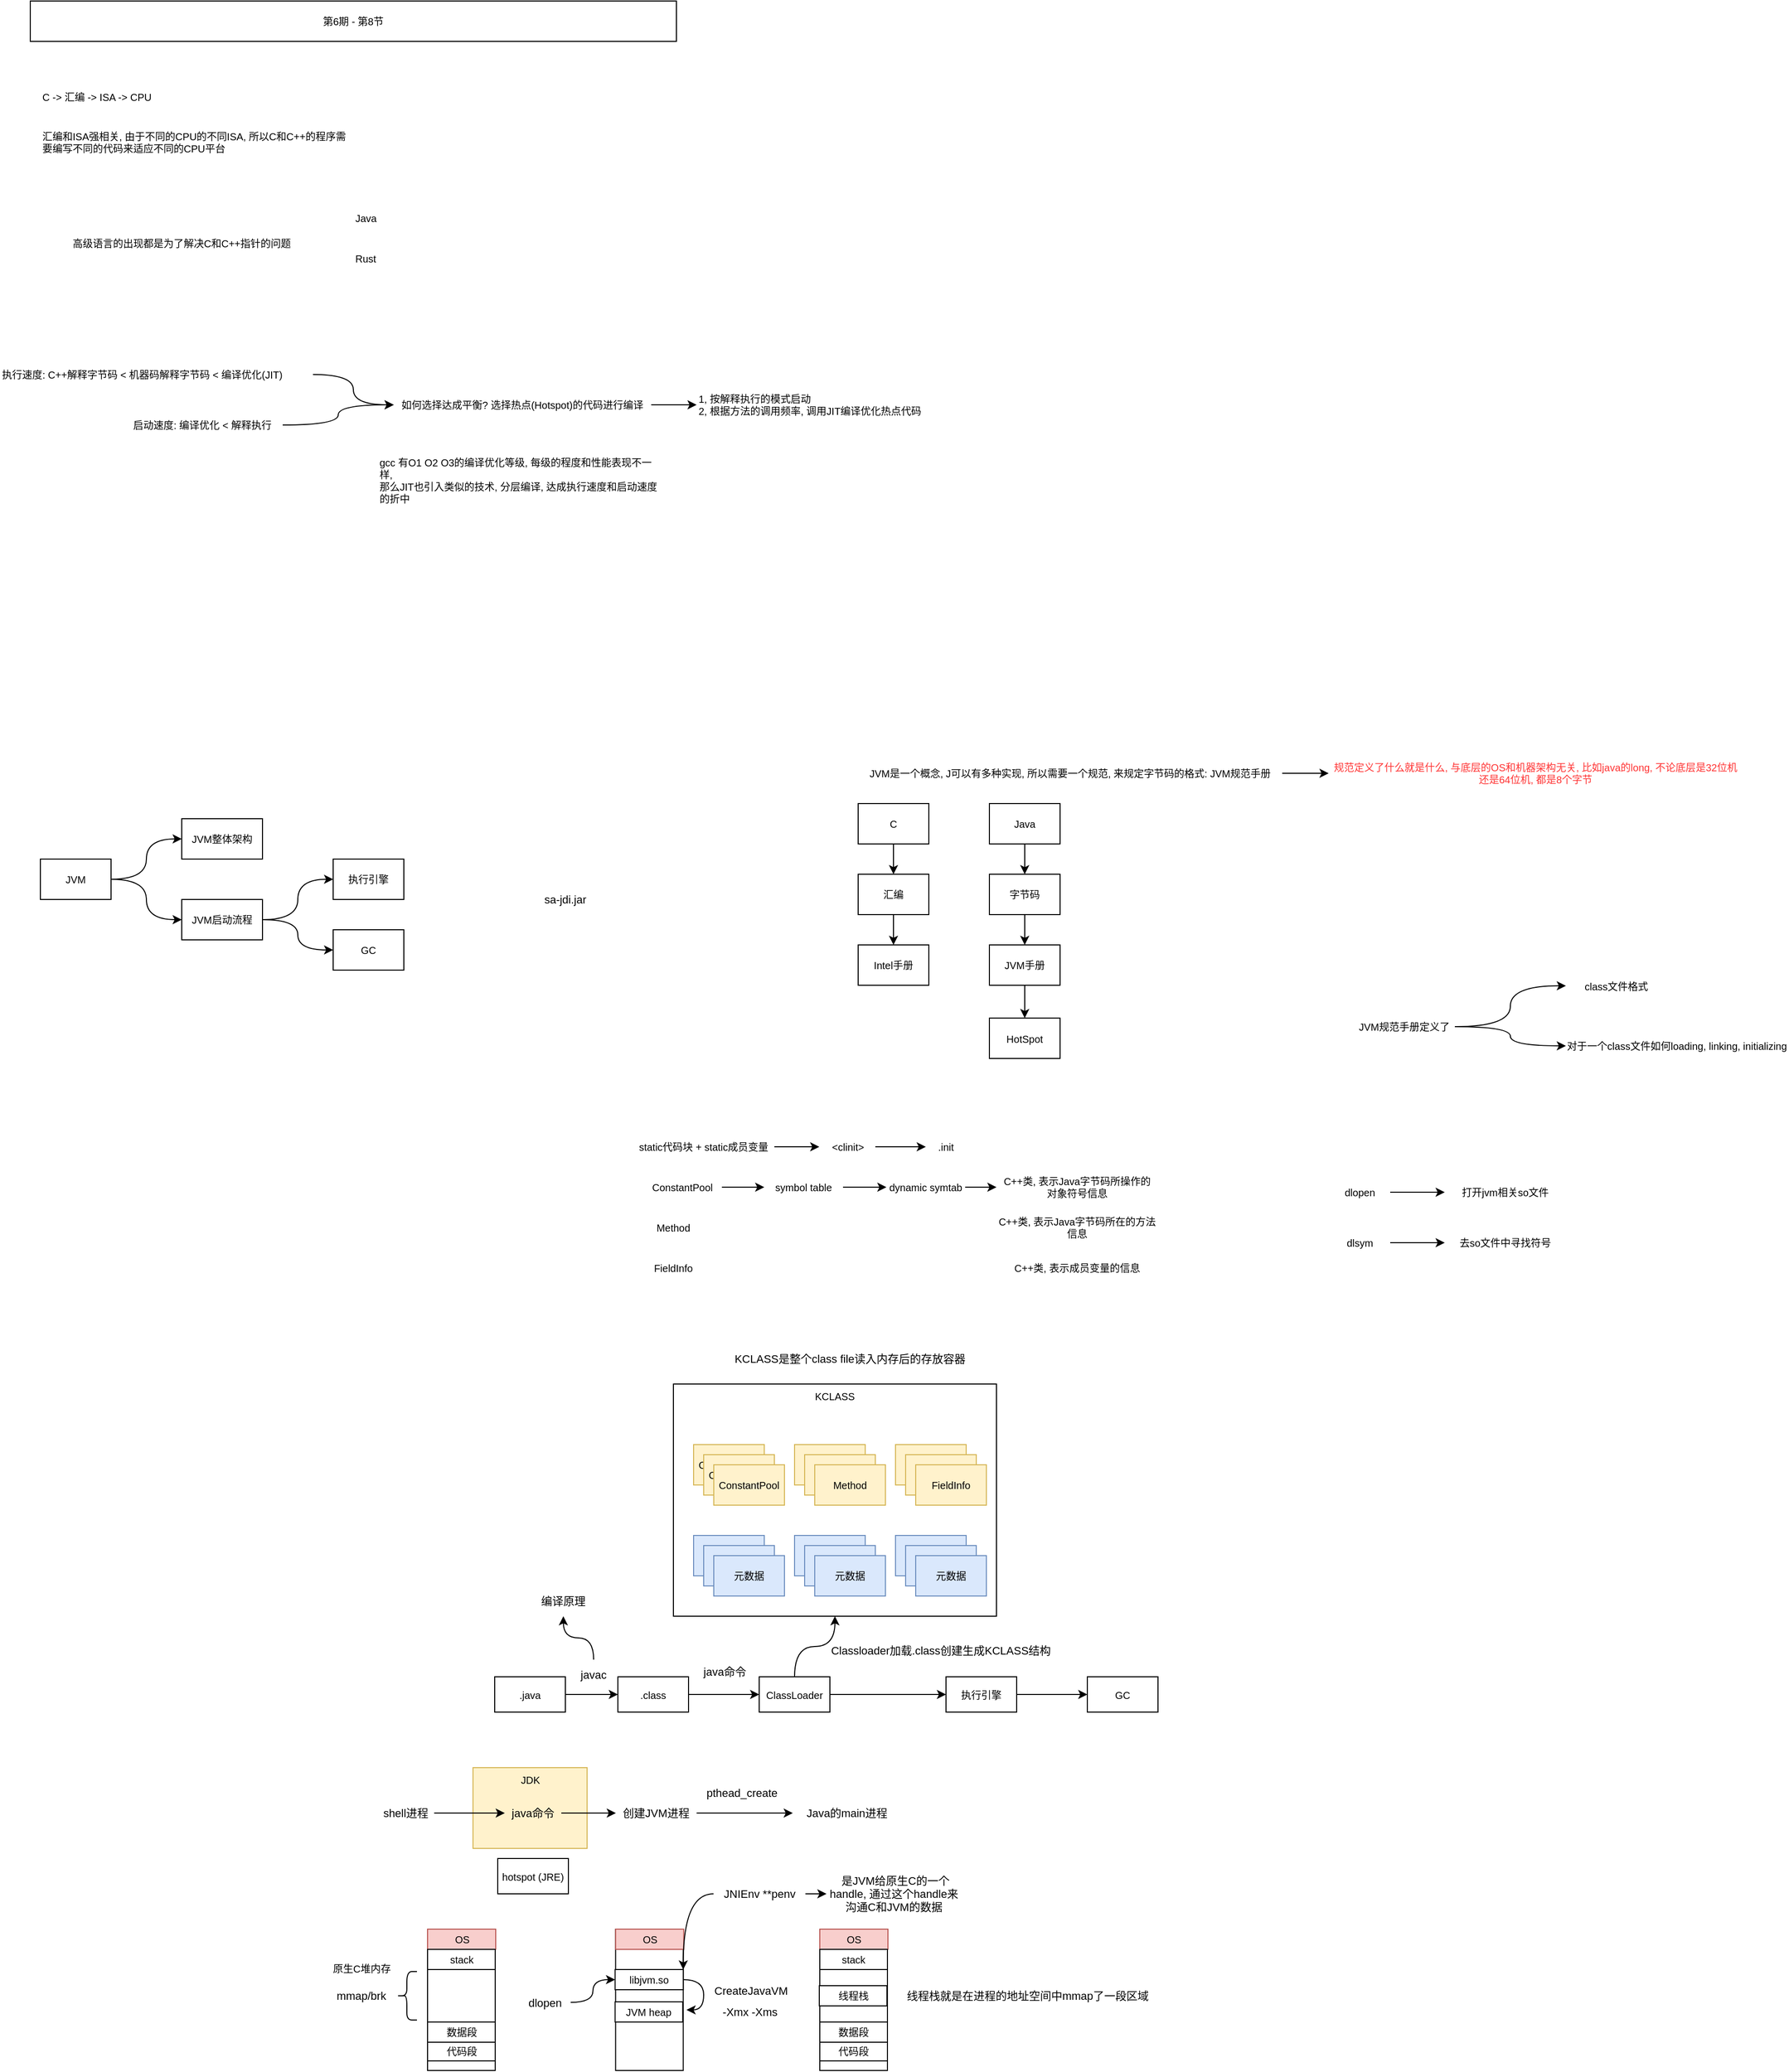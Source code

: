 <mxfile version="21.6.8" type="github">
  <diagram name="第 1 页" id="IPRoEMp-fuJRhj8DFN1m">
    <mxGraphModel dx="1024" dy="546" grid="1" gridSize="10" guides="1" tooltips="1" connect="1" arrows="1" fold="1" page="1" pageScale="1" pageWidth="827" pageHeight="1169" math="0" shadow="0">
      <root>
        <mxCell id="0" />
        <mxCell id="1" parent="0" />
        <mxCell id="ZQSZpk1MqrzrfTvxaXEu-75" value="JDK" style="rounded=0;whiteSpace=wrap;html=1;fontSize=10;verticalAlign=top;fillColor=#fff2cc;strokeColor=#d6b656;" vertex="1" parent="1">
          <mxGeometry x="508.5" y="1870" width="113" height="80" as="geometry" />
        </mxCell>
        <mxCell id="ld9Qwx5qpbUsMiMYAhv9-1" value="汇编和ISA强相关, 由于不同的CPU的不同ISA, 所以C和C++的程序需要编写不同的代码来适应不同的CPU平台" style="text;html=1;strokeColor=none;fillColor=none;align=left;verticalAlign=middle;whiteSpace=wrap;rounded=0;fontSize=10;" parent="1" vertex="1">
          <mxGeometry x="80" y="240" width="310" height="40" as="geometry" />
        </mxCell>
        <mxCell id="ld9Qwx5qpbUsMiMYAhv9-2" value="高级语言的出现都是为了解决C和C++指针的问题" style="text;html=1;strokeColor=none;fillColor=none;align=left;verticalAlign=middle;whiteSpace=wrap;rounded=0;fontSize=10;" parent="1" vertex="1">
          <mxGeometry x="110" y="340" width="230" height="40" as="geometry" />
        </mxCell>
        <mxCell id="ld9Qwx5qpbUsMiMYAhv9-3" value="Java" style="text;html=1;strokeColor=none;fillColor=none;align=left;verticalAlign=middle;whiteSpace=wrap;rounded=0;fontSize=10;" parent="1" vertex="1">
          <mxGeometry x="390" y="320" width="70" height="30" as="geometry" />
        </mxCell>
        <mxCell id="ld9Qwx5qpbUsMiMYAhv9-4" value="Rust" style="text;html=1;strokeColor=none;fillColor=none;align=left;verticalAlign=middle;whiteSpace=wrap;rounded=0;fontSize=10;" parent="1" vertex="1">
          <mxGeometry x="390" y="360" width="70" height="30" as="geometry" />
        </mxCell>
        <mxCell id="ld9Qwx5qpbUsMiMYAhv9-5" value="第6期 - 第8节" style="rounded=0;whiteSpace=wrap;html=1;fontSize=10;" parent="1" vertex="1">
          <mxGeometry x="70" y="120" width="640" height="40" as="geometry" />
        </mxCell>
        <mxCell id="gsRuYBzsou2JwsS9meuW-6" style="edgeStyle=orthogonalEdgeStyle;rounded=0;orthogonalLoop=1;jettySize=auto;html=1;curved=1;" parent="1" source="ld9Qwx5qpbUsMiMYAhv9-6" target="ld9Qwx5qpbUsMiMYAhv9-19" edge="1">
          <mxGeometry relative="1" as="geometry" />
        </mxCell>
        <mxCell id="ld9Qwx5qpbUsMiMYAhv9-6" value="执行速度: C++解释字节码 &amp;lt; 机器码解释字节码 &amp;lt; 编译优化(JIT)" style="text;html=1;strokeColor=none;fillColor=none;align=left;verticalAlign=middle;whiteSpace=wrap;rounded=0;fontSize=10;" parent="1" vertex="1">
          <mxGeometry x="40" y="470" width="310" height="40" as="geometry" />
        </mxCell>
        <mxCell id="gsRuYBzsou2JwsS9meuW-7" style="edgeStyle=orthogonalEdgeStyle;rounded=0;orthogonalLoop=1;jettySize=auto;html=1;curved=1;" parent="1" source="ld9Qwx5qpbUsMiMYAhv9-16" target="ld9Qwx5qpbUsMiMYAhv9-19" edge="1">
          <mxGeometry relative="1" as="geometry" />
        </mxCell>
        <mxCell id="ld9Qwx5qpbUsMiMYAhv9-16" value="启动速度: 编译优化 &amp;lt; 解释执行" style="text;html=1;strokeColor=none;fillColor=none;align=left;verticalAlign=middle;whiteSpace=wrap;rounded=0;fontSize=10;" parent="1" vertex="1">
          <mxGeometry x="170" y="520" width="150" height="40" as="geometry" />
        </mxCell>
        <mxCell id="gsRuYBzsou2JwsS9meuW-8" style="edgeStyle=orthogonalEdgeStyle;shape=connector;curved=1;rounded=0;orthogonalLoop=1;jettySize=auto;html=1;labelBackgroundColor=default;strokeColor=default;fontFamily=Helvetica;fontSize=11;fontColor=default;endArrow=classic;" parent="1" source="ld9Qwx5qpbUsMiMYAhv9-19" target="ld9Qwx5qpbUsMiMYAhv9-20" edge="1">
          <mxGeometry relative="1" as="geometry" />
        </mxCell>
        <mxCell id="ld9Qwx5qpbUsMiMYAhv9-19" value="如何选择达成平衡? 选择热点(Hotspot)的代码进行编译" style="text;html=1;strokeColor=none;fillColor=none;align=center;verticalAlign=middle;whiteSpace=wrap;rounded=0;fontSize=10;" parent="1" vertex="1">
          <mxGeometry x="430" y="500" width="255" height="40" as="geometry" />
        </mxCell>
        <mxCell id="ld9Qwx5qpbUsMiMYAhv9-20" value="1, 按解释执行的模式启动&lt;br style=&quot;font-size: 10px;&quot;&gt;2, 根据方法的调用频率, 调用JIT编译优化热点代码" style="text;html=1;strokeColor=none;fillColor=none;align=left;verticalAlign=middle;whiteSpace=wrap;rounded=0;fontSize=10;" parent="1" vertex="1">
          <mxGeometry x="730" y="500" width="244.5" height="40" as="geometry" />
        </mxCell>
        <mxCell id="ld9Qwx5qpbUsMiMYAhv9-21" value="gcc 有O1 O2 O3的编译优化等级, 每级的程度和性能表现不一样,&lt;br style=&quot;font-size: 10px;&quot;&gt;那么JIT也引入类似的技术, 分层编译, 达成执行速度和启动速度的折中" style="text;html=1;strokeColor=none;fillColor=none;align=left;verticalAlign=middle;whiteSpace=wrap;rounded=0;fontSize=10;" parent="1" vertex="1">
          <mxGeometry x="414" y="560" width="280" height="70" as="geometry" />
        </mxCell>
        <mxCell id="ld9Qwx5qpbUsMiMYAhv9-45" style="edgeStyle=orthogonalEdgeStyle;rounded=0;orthogonalLoop=1;jettySize=auto;html=1;fontSize=10;" parent="1" source="ld9Qwx5qpbUsMiMYAhv9-22" target="ld9Qwx5qpbUsMiMYAhv9-44" edge="1">
          <mxGeometry relative="1" as="geometry" />
        </mxCell>
        <mxCell id="ld9Qwx5qpbUsMiMYAhv9-22" value="JVM是一个概念, J可以有多种实现, 所以需要一个规范, 来规定字节码的格式: JVM规范手册" style="text;html=1;strokeColor=none;fillColor=none;align=center;verticalAlign=middle;whiteSpace=wrap;rounded=0;fontSize=10;" parent="1" vertex="1">
          <mxGeometry x="890" y="860" width="420" height="50" as="geometry" />
        </mxCell>
        <mxCell id="ld9Qwx5qpbUsMiMYAhv9-28" style="edgeStyle=orthogonalEdgeStyle;rounded=0;orthogonalLoop=1;jettySize=auto;html=1;fontSize=10;" parent="1" source="ld9Qwx5qpbUsMiMYAhv9-24" target="ld9Qwx5qpbUsMiMYAhv9-25" edge="1">
          <mxGeometry relative="1" as="geometry" />
        </mxCell>
        <mxCell id="ld9Qwx5qpbUsMiMYAhv9-24" value="C" style="rounded=0;whiteSpace=wrap;html=1;fontSize=10;" parent="1" vertex="1">
          <mxGeometry x="890" y="915" width="70" height="40" as="geometry" />
        </mxCell>
        <mxCell id="ld9Qwx5qpbUsMiMYAhv9-29" style="edgeStyle=orthogonalEdgeStyle;rounded=0;orthogonalLoop=1;jettySize=auto;html=1;fontSize=10;" parent="1" source="ld9Qwx5qpbUsMiMYAhv9-25" target="ld9Qwx5qpbUsMiMYAhv9-26" edge="1">
          <mxGeometry relative="1" as="geometry" />
        </mxCell>
        <mxCell id="ld9Qwx5qpbUsMiMYAhv9-25" value="汇编" style="rounded=0;whiteSpace=wrap;html=1;fontSize=10;" parent="1" vertex="1">
          <mxGeometry x="890" y="985" width="70" height="40" as="geometry" />
        </mxCell>
        <mxCell id="ld9Qwx5qpbUsMiMYAhv9-26" value="Intel手册" style="rounded=0;whiteSpace=wrap;html=1;fontSize=10;" parent="1" vertex="1">
          <mxGeometry x="890" y="1055" width="70" height="40" as="geometry" />
        </mxCell>
        <mxCell id="ld9Qwx5qpbUsMiMYAhv9-30" style="edgeStyle=orthogonalEdgeStyle;rounded=0;orthogonalLoop=1;jettySize=auto;html=1;fontSize=10;" parent="1" source="ld9Qwx5qpbUsMiMYAhv9-31" target="ld9Qwx5qpbUsMiMYAhv9-33" edge="1">
          <mxGeometry relative="1" as="geometry" />
        </mxCell>
        <mxCell id="ld9Qwx5qpbUsMiMYAhv9-31" value="Java" style="rounded=0;whiteSpace=wrap;html=1;fontSize=10;" parent="1" vertex="1">
          <mxGeometry x="1020" y="915" width="70" height="40" as="geometry" />
        </mxCell>
        <mxCell id="ld9Qwx5qpbUsMiMYAhv9-32" style="edgeStyle=orthogonalEdgeStyle;rounded=0;orthogonalLoop=1;jettySize=auto;html=1;fontSize=10;" parent="1" source="ld9Qwx5qpbUsMiMYAhv9-33" target="ld9Qwx5qpbUsMiMYAhv9-34" edge="1">
          <mxGeometry relative="1" as="geometry" />
        </mxCell>
        <mxCell id="ld9Qwx5qpbUsMiMYAhv9-33" value="字节码" style="rounded=0;whiteSpace=wrap;html=1;fontSize=10;" parent="1" vertex="1">
          <mxGeometry x="1020" y="985" width="70" height="40" as="geometry" />
        </mxCell>
        <mxCell id="gsRuYBzsou2JwsS9meuW-10" value="" style="edgeStyle=orthogonalEdgeStyle;shape=connector;curved=1;rounded=0;orthogonalLoop=1;jettySize=auto;html=1;labelBackgroundColor=default;strokeColor=default;fontFamily=Helvetica;fontSize=11;fontColor=default;endArrow=classic;" parent="1" source="ld9Qwx5qpbUsMiMYAhv9-34" target="gsRuYBzsou2JwsS9meuW-9" edge="1">
          <mxGeometry relative="1" as="geometry" />
        </mxCell>
        <mxCell id="ld9Qwx5qpbUsMiMYAhv9-34" value="JVM手册" style="rounded=0;whiteSpace=wrap;html=1;fontSize=10;" parent="1" vertex="1">
          <mxGeometry x="1020" y="1055" width="70" height="40" as="geometry" />
        </mxCell>
        <mxCell id="ld9Qwx5qpbUsMiMYAhv9-38" style="edgeStyle=orthogonalEdgeStyle;rounded=0;orthogonalLoop=1;jettySize=auto;html=1;entryX=0;entryY=0.5;entryDx=0;entryDy=0;curved=1;fontSize=10;" parent="1" source="ld9Qwx5qpbUsMiMYAhv9-35" target="ld9Qwx5qpbUsMiMYAhv9-36" edge="1">
          <mxGeometry relative="1" as="geometry" />
        </mxCell>
        <mxCell id="ld9Qwx5qpbUsMiMYAhv9-39" style="edgeStyle=orthogonalEdgeStyle;rounded=0;orthogonalLoop=1;jettySize=auto;html=1;entryX=0;entryY=0.5;entryDx=0;entryDy=0;curved=1;fontSize=10;" parent="1" source="ld9Qwx5qpbUsMiMYAhv9-35" target="ld9Qwx5qpbUsMiMYAhv9-37" edge="1">
          <mxGeometry relative="1" as="geometry" />
        </mxCell>
        <mxCell id="ld9Qwx5qpbUsMiMYAhv9-35" value="JVM启动流程" style="rounded=0;whiteSpace=wrap;html=1;fontSize=10;" parent="1" vertex="1">
          <mxGeometry x="220" y="1010" width="80" height="40" as="geometry" />
        </mxCell>
        <mxCell id="ld9Qwx5qpbUsMiMYAhv9-36" value="执行引擎" style="rounded=0;whiteSpace=wrap;html=1;fontSize=10;" parent="1" vertex="1">
          <mxGeometry x="370" y="970" width="70" height="40" as="geometry" />
        </mxCell>
        <mxCell id="ld9Qwx5qpbUsMiMYAhv9-37" value="GC" style="rounded=0;whiteSpace=wrap;html=1;fontSize=10;" parent="1" vertex="1">
          <mxGeometry x="370" y="1040" width="70" height="40" as="geometry" />
        </mxCell>
        <mxCell id="ld9Qwx5qpbUsMiMYAhv9-42" value="" style="edgeStyle=orthogonalEdgeStyle;rounded=0;orthogonalLoop=1;jettySize=auto;html=1;curved=1;fontSize=10;" parent="1" source="ld9Qwx5qpbUsMiMYAhv9-40" target="ld9Qwx5qpbUsMiMYAhv9-41" edge="1">
          <mxGeometry relative="1" as="geometry" />
        </mxCell>
        <mxCell id="ld9Qwx5qpbUsMiMYAhv9-43" style="edgeStyle=orthogonalEdgeStyle;rounded=0;orthogonalLoop=1;jettySize=auto;html=1;entryX=0;entryY=0.5;entryDx=0;entryDy=0;curved=1;fontSize=10;" parent="1" source="ld9Qwx5qpbUsMiMYAhv9-40" target="ld9Qwx5qpbUsMiMYAhv9-35" edge="1">
          <mxGeometry relative="1" as="geometry" />
        </mxCell>
        <mxCell id="ld9Qwx5qpbUsMiMYAhv9-40" value="JVM" style="rounded=0;whiteSpace=wrap;html=1;fontSize=10;" parent="1" vertex="1">
          <mxGeometry x="80" y="970" width="70" height="40" as="geometry" />
        </mxCell>
        <mxCell id="ld9Qwx5qpbUsMiMYAhv9-41" value="JVM整体架构" style="rounded=0;whiteSpace=wrap;html=1;fontSize=10;" parent="1" vertex="1">
          <mxGeometry x="220" y="930" width="80" height="40" as="geometry" />
        </mxCell>
        <mxCell id="ld9Qwx5qpbUsMiMYAhv9-44" value="规范定义了什么就是什么, 与底层的OS和机器架构无关, 比如java的long, 不论底层是32位机还是64位机, 都是8个字节" style="text;html=1;strokeColor=none;fillColor=none;align=center;verticalAlign=middle;whiteSpace=wrap;rounded=0;fontSize=10;fontColor=#FF3333;" parent="1" vertex="1">
          <mxGeometry x="1356" y="860" width="410" height="50" as="geometry" />
        </mxCell>
        <mxCell id="gsRuYBzsou2JwsS9meuW-1" value="C -&amp;gt; 汇编 -&amp;gt; ISA -&amp;gt; CPU" style="text;html=1;strokeColor=none;fillColor=none;align=left;verticalAlign=middle;whiteSpace=wrap;rounded=0;fontSize=10;" parent="1" vertex="1">
          <mxGeometry x="80" y="200" width="120" height="30" as="geometry" />
        </mxCell>
        <mxCell id="gsRuYBzsou2JwsS9meuW-9" value="HotSpot" style="rounded=0;whiteSpace=wrap;html=1;fontSize=10;" parent="1" vertex="1">
          <mxGeometry x="1020" y="1127.5" width="70" height="40" as="geometry" />
        </mxCell>
        <mxCell id="gsRuYBzsou2JwsS9meuW-11" value="KCLASS" style="rounded=0;whiteSpace=wrap;html=1;fontSize=10;verticalAlign=top;" parent="1" vertex="1">
          <mxGeometry x="707" y="1490" width="320" height="230" as="geometry" />
        </mxCell>
        <mxCell id="gsRuYBzsou2JwsS9meuW-13" value="ConstantPool" style="rounded=0;whiteSpace=wrap;html=1;fontSize=10;fillColor=#fff2cc;strokeColor=#d6b656;" parent="1" vertex="1">
          <mxGeometry x="727" y="1550" width="70" height="40" as="geometry" />
        </mxCell>
        <mxCell id="gsRuYBzsou2JwsS9meuW-14" value="Method" style="rounded=0;whiteSpace=wrap;html=1;fontSize=10;fillColor=#fff2cc;strokeColor=#d6b656;" parent="1" vertex="1">
          <mxGeometry x="827" y="1550" width="70" height="40" as="geometry" />
        </mxCell>
        <mxCell id="gsRuYBzsou2JwsS9meuW-15" value="FieldInfo" style="rounded=0;whiteSpace=wrap;html=1;fontSize=10;fillColor=#fff2cc;strokeColor=#d6b656;" parent="1" vertex="1">
          <mxGeometry x="927" y="1550" width="70" height="40" as="geometry" />
        </mxCell>
        <mxCell id="gsRuYBzsou2JwsS9meuW-17" value="sa-jdi.jar" style="text;html=1;strokeColor=none;fillColor=none;align=center;verticalAlign=middle;whiteSpace=wrap;rounded=0;fontSize=11;fontFamily=Helvetica;fontColor=default;" parent="1" vertex="1">
          <mxGeometry x="570" y="995" width="60" height="30" as="geometry" />
        </mxCell>
        <mxCell id="ZQSZpk1MqrzrfTvxaXEu-4" style="edgeStyle=orthogonalEdgeStyle;rounded=0;orthogonalLoop=1;jettySize=auto;html=1;entryX=0;entryY=0.5;entryDx=0;entryDy=0;curved=1;" edge="1" parent="1" source="ZQSZpk1MqrzrfTvxaXEu-1" target="ZQSZpk1MqrzrfTvxaXEu-2">
          <mxGeometry relative="1" as="geometry" />
        </mxCell>
        <mxCell id="ZQSZpk1MqrzrfTvxaXEu-5" style="edgeStyle=orthogonalEdgeStyle;shape=connector;curved=1;rounded=0;orthogonalLoop=1;jettySize=auto;html=1;labelBackgroundColor=default;strokeColor=default;fontFamily=Helvetica;fontSize=11;fontColor=default;endArrow=classic;" edge="1" parent="1" source="ZQSZpk1MqrzrfTvxaXEu-1" target="ZQSZpk1MqrzrfTvxaXEu-3">
          <mxGeometry relative="1" as="geometry" />
        </mxCell>
        <mxCell id="ZQSZpk1MqrzrfTvxaXEu-1" value="JVM规范手册定义了" style="text;html=1;strokeColor=none;fillColor=none;align=center;verticalAlign=middle;whiteSpace=wrap;rounded=0;fontSize=10;" vertex="1" parent="1">
          <mxGeometry x="1381" y="1121" width="100" height="30" as="geometry" />
        </mxCell>
        <mxCell id="ZQSZpk1MqrzrfTvxaXEu-2" value="class文件格式" style="text;html=1;strokeColor=none;fillColor=none;align=center;verticalAlign=middle;whiteSpace=wrap;rounded=0;fontSize=10;" vertex="1" parent="1">
          <mxGeometry x="1591" y="1080" width="100" height="31" as="geometry" />
        </mxCell>
        <mxCell id="ZQSZpk1MqrzrfTvxaXEu-3" value="对于一个class文件如何loading, linking, initializing" style="text;html=1;strokeColor=none;fillColor=none;align=center;verticalAlign=middle;whiteSpace=wrap;rounded=0;fontSize=10;" vertex="1" parent="1">
          <mxGeometry x="1591" y="1140" width="220" height="30" as="geometry" />
        </mxCell>
        <mxCell id="ZQSZpk1MqrzrfTvxaXEu-14" style="edgeStyle=orthogonalEdgeStyle;shape=connector;curved=1;rounded=0;orthogonalLoop=1;jettySize=auto;html=1;labelBackgroundColor=default;strokeColor=default;fontFamily=Helvetica;fontSize=11;fontColor=default;endArrow=classic;" edge="1" parent="1" source="ZQSZpk1MqrzrfTvxaXEu-7" target="ZQSZpk1MqrzrfTvxaXEu-8">
          <mxGeometry relative="1" as="geometry" />
        </mxCell>
        <mxCell id="ZQSZpk1MqrzrfTvxaXEu-7" value="&amp;lt;clinit&amp;gt;" style="text;html=1;strokeColor=none;fillColor=none;align=center;verticalAlign=middle;whiteSpace=wrap;rounded=0;fontSize=10;" vertex="1" parent="1">
          <mxGeometry x="851.5" y="1240" width="55.5" height="30" as="geometry" />
        </mxCell>
        <mxCell id="ZQSZpk1MqrzrfTvxaXEu-8" value=".init" style="text;html=1;strokeColor=none;fillColor=none;align=center;verticalAlign=middle;whiteSpace=wrap;rounded=0;fontSize=10;" vertex="1" parent="1">
          <mxGeometry x="957" y="1240" width="40" height="30" as="geometry" />
        </mxCell>
        <mxCell id="ZQSZpk1MqrzrfTvxaXEu-13" value="" style="edgeStyle=orthogonalEdgeStyle;shape=connector;curved=1;rounded=0;orthogonalLoop=1;jettySize=auto;html=1;labelBackgroundColor=default;strokeColor=default;fontFamily=Helvetica;fontSize=11;fontColor=default;endArrow=classic;" edge="1" parent="1" source="ZQSZpk1MqrzrfTvxaXEu-9" target="ZQSZpk1MqrzrfTvxaXEu-7">
          <mxGeometry relative="1" as="geometry" />
        </mxCell>
        <mxCell id="ZQSZpk1MqrzrfTvxaXEu-9" value="static代码块 + static成员变量" style="text;html=1;strokeColor=none;fillColor=none;align=center;verticalAlign=middle;whiteSpace=wrap;rounded=0;fontSize=10;" vertex="1" parent="1">
          <mxGeometry x="667" y="1240" width="140" height="30" as="geometry" />
        </mxCell>
        <mxCell id="ZQSZpk1MqrzrfTvxaXEu-17" value="" style="edgeStyle=orthogonalEdgeStyle;shape=connector;curved=1;rounded=0;orthogonalLoop=1;jettySize=auto;html=1;labelBackgroundColor=default;strokeColor=default;fontFamily=Helvetica;fontSize=11;fontColor=default;endArrow=classic;" edge="1" parent="1" source="ZQSZpk1MqrzrfTvxaXEu-12" target="ZQSZpk1MqrzrfTvxaXEu-15">
          <mxGeometry relative="1" as="geometry" />
        </mxCell>
        <mxCell id="ZQSZpk1MqrzrfTvxaXEu-12" value="ConstantPool" style="text;html=1;strokeColor=none;fillColor=none;align=center;verticalAlign=middle;whiteSpace=wrap;rounded=0;fontSize=10;" vertex="1" parent="1">
          <mxGeometry x="677" y="1280" width="78" height="30" as="geometry" />
        </mxCell>
        <mxCell id="ZQSZpk1MqrzrfTvxaXEu-18" value="" style="edgeStyle=orthogonalEdgeStyle;shape=connector;curved=1;rounded=0;orthogonalLoop=1;jettySize=auto;html=1;labelBackgroundColor=default;strokeColor=default;fontFamily=Helvetica;fontSize=11;fontColor=default;endArrow=classic;" edge="1" parent="1" source="ZQSZpk1MqrzrfTvxaXEu-15" target="ZQSZpk1MqrzrfTvxaXEu-16">
          <mxGeometry relative="1" as="geometry" />
        </mxCell>
        <mxCell id="ZQSZpk1MqrzrfTvxaXEu-15" value="symbol table" style="text;html=1;strokeColor=none;fillColor=none;align=center;verticalAlign=middle;whiteSpace=wrap;rounded=0;fontSize=10;" vertex="1" parent="1">
          <mxGeometry x="797" y="1280" width="78" height="30" as="geometry" />
        </mxCell>
        <mxCell id="ZQSZpk1MqrzrfTvxaXEu-31" style="edgeStyle=orthogonalEdgeStyle;shape=connector;curved=1;rounded=0;orthogonalLoop=1;jettySize=auto;html=1;labelBackgroundColor=default;strokeColor=default;fontFamily=Helvetica;fontSize=11;fontColor=default;endArrow=classic;" edge="1" parent="1" source="ZQSZpk1MqrzrfTvxaXEu-16" target="ZQSZpk1MqrzrfTvxaXEu-30">
          <mxGeometry relative="1" as="geometry" />
        </mxCell>
        <mxCell id="ZQSZpk1MqrzrfTvxaXEu-16" value="dynamic symtab" style="text;html=1;strokeColor=none;fillColor=none;align=center;verticalAlign=middle;whiteSpace=wrap;rounded=0;fontSize=10;" vertex="1" parent="1">
          <mxGeometry x="918" y="1280" width="78" height="30" as="geometry" />
        </mxCell>
        <mxCell id="ZQSZpk1MqrzrfTvxaXEu-24" style="edgeStyle=orthogonalEdgeStyle;shape=connector;curved=1;rounded=0;orthogonalLoop=1;jettySize=auto;html=1;labelBackgroundColor=default;strokeColor=default;fontFamily=Helvetica;fontSize=11;fontColor=default;endArrow=classic;" edge="1" parent="1" source="ZQSZpk1MqrzrfTvxaXEu-19" target="ZQSZpk1MqrzrfTvxaXEu-21">
          <mxGeometry relative="1" as="geometry" />
        </mxCell>
        <mxCell id="ZQSZpk1MqrzrfTvxaXEu-19" value="dlopen" style="text;html=1;strokeColor=none;fillColor=none;align=center;verticalAlign=middle;whiteSpace=wrap;rounded=0;fontSize=10;" vertex="1" parent="1">
          <mxGeometry x="1357" y="1285" width="60" height="30" as="geometry" />
        </mxCell>
        <mxCell id="ZQSZpk1MqrzrfTvxaXEu-25" style="edgeStyle=orthogonalEdgeStyle;shape=connector;curved=1;rounded=0;orthogonalLoop=1;jettySize=auto;html=1;labelBackgroundColor=default;strokeColor=default;fontFamily=Helvetica;fontSize=11;fontColor=default;endArrow=classic;" edge="1" parent="1" source="ZQSZpk1MqrzrfTvxaXEu-20" target="ZQSZpk1MqrzrfTvxaXEu-22">
          <mxGeometry relative="1" as="geometry" />
        </mxCell>
        <mxCell id="ZQSZpk1MqrzrfTvxaXEu-20" value="dlsym" style="text;html=1;strokeColor=none;fillColor=none;align=center;verticalAlign=middle;whiteSpace=wrap;rounded=0;fontSize=10;" vertex="1" parent="1">
          <mxGeometry x="1357" y="1335" width="60" height="30" as="geometry" />
        </mxCell>
        <mxCell id="ZQSZpk1MqrzrfTvxaXEu-21" value="打开jvm相关so文件" style="text;html=1;strokeColor=none;fillColor=none;align=center;verticalAlign=middle;whiteSpace=wrap;rounded=0;fontSize=10;" vertex="1" parent="1">
          <mxGeometry x="1471" y="1285" width="120" height="30" as="geometry" />
        </mxCell>
        <mxCell id="ZQSZpk1MqrzrfTvxaXEu-22" value="去so文件中寻找符号" style="text;html=1;strokeColor=none;fillColor=none;align=center;verticalAlign=middle;whiteSpace=wrap;rounded=0;fontSize=10;" vertex="1" parent="1">
          <mxGeometry x="1471" y="1335" width="120" height="30" as="geometry" />
        </mxCell>
        <mxCell id="ZQSZpk1MqrzrfTvxaXEu-26" value="KCLASS是整个class file读入内存后的存放容器" style="text;html=1;strokeColor=none;fillColor=none;align=center;verticalAlign=middle;whiteSpace=wrap;rounded=0;fontSize=11;fontFamily=Helvetica;fontColor=default;" vertex="1" parent="1">
          <mxGeometry x="757" y="1450" width="250" height="30" as="geometry" />
        </mxCell>
        <mxCell id="ZQSZpk1MqrzrfTvxaXEu-27" value="Method" style="text;html=1;strokeColor=none;fillColor=none;align=center;verticalAlign=middle;whiteSpace=wrap;rounded=0;fontSize=10;" vertex="1" parent="1">
          <mxGeometry x="677" y="1320" width="60" height="30" as="geometry" />
        </mxCell>
        <mxCell id="ZQSZpk1MqrzrfTvxaXEu-29" value="FieldInfo" style="text;html=1;strokeColor=none;fillColor=none;align=center;verticalAlign=middle;whiteSpace=wrap;rounded=0;fontSize=10;" vertex="1" parent="1">
          <mxGeometry x="677" y="1360" width="60" height="30" as="geometry" />
        </mxCell>
        <mxCell id="ZQSZpk1MqrzrfTvxaXEu-30" value="C++类, 表示Java字节码所操作的 对象符号信息" style="text;html=1;strokeColor=none;fillColor=none;align=center;verticalAlign=middle;whiteSpace=wrap;rounded=0;fontSize=10;" vertex="1" parent="1">
          <mxGeometry x="1027" y="1280" width="160" height="30" as="geometry" />
        </mxCell>
        <mxCell id="ZQSZpk1MqrzrfTvxaXEu-32" value="C++类, 表示Java字节码所在的方法信息" style="text;html=1;strokeColor=none;fillColor=none;align=center;verticalAlign=middle;whiteSpace=wrap;rounded=0;fontSize=10;" vertex="1" parent="1">
          <mxGeometry x="1027" y="1320" width="160" height="30" as="geometry" />
        </mxCell>
        <mxCell id="ZQSZpk1MqrzrfTvxaXEu-33" value="C++类, 表示成员变量的信息" style="text;html=1;strokeColor=none;fillColor=none;align=center;verticalAlign=middle;whiteSpace=wrap;rounded=0;fontSize=10;" vertex="1" parent="1">
          <mxGeometry x="1027" y="1365" width="160" height="20" as="geometry" />
        </mxCell>
        <mxCell id="ZQSZpk1MqrzrfTvxaXEu-34" value="ConstantPool" style="rounded=0;whiteSpace=wrap;html=1;fontSize=10;fillColor=#fff2cc;strokeColor=#d6b656;" vertex="1" parent="1">
          <mxGeometry x="737" y="1560" width="70" height="40" as="geometry" />
        </mxCell>
        <mxCell id="ZQSZpk1MqrzrfTvxaXEu-35" value="ConstantPool" style="rounded=0;whiteSpace=wrap;html=1;fontSize=10;fillColor=#fff2cc;strokeColor=#d6b656;" vertex="1" parent="1">
          <mxGeometry x="747" y="1570" width="70" height="40" as="geometry" />
        </mxCell>
        <mxCell id="ZQSZpk1MqrzrfTvxaXEu-36" value="Method" style="rounded=0;whiteSpace=wrap;html=1;fontSize=10;fillColor=#fff2cc;strokeColor=#d6b656;" vertex="1" parent="1">
          <mxGeometry x="837" y="1560" width="70" height="40" as="geometry" />
        </mxCell>
        <mxCell id="ZQSZpk1MqrzrfTvxaXEu-37" value="Method" style="rounded=0;whiteSpace=wrap;html=1;fontSize=10;fillColor=#fff2cc;strokeColor=#d6b656;" vertex="1" parent="1">
          <mxGeometry x="847" y="1570" width="70" height="40" as="geometry" />
        </mxCell>
        <mxCell id="ZQSZpk1MqrzrfTvxaXEu-38" value="FieldInfo" style="rounded=0;whiteSpace=wrap;html=1;fontSize=10;fillColor=#fff2cc;strokeColor=#d6b656;" vertex="1" parent="1">
          <mxGeometry x="937" y="1560" width="70" height="40" as="geometry" />
        </mxCell>
        <mxCell id="ZQSZpk1MqrzrfTvxaXEu-39" value="FieldInfo" style="rounded=0;whiteSpace=wrap;html=1;fontSize=10;fillColor=#fff2cc;strokeColor=#d6b656;" vertex="1" parent="1">
          <mxGeometry x="947" y="1570" width="70" height="40" as="geometry" />
        </mxCell>
        <mxCell id="ZQSZpk1MqrzrfTvxaXEu-61" style="edgeStyle=orthogonalEdgeStyle;shape=connector;curved=1;rounded=0;orthogonalLoop=1;jettySize=auto;html=1;entryX=0.5;entryY=1;entryDx=0;entryDy=0;labelBackgroundColor=default;strokeColor=default;fontFamily=Helvetica;fontSize=11;fontColor=default;endArrow=classic;" edge="1" parent="1" source="ZQSZpk1MqrzrfTvxaXEu-40" target="gsRuYBzsou2JwsS9meuW-11">
          <mxGeometry relative="1" as="geometry" />
        </mxCell>
        <mxCell id="ZQSZpk1MqrzrfTvxaXEu-62" style="edgeStyle=orthogonalEdgeStyle;shape=connector;curved=1;rounded=0;orthogonalLoop=1;jettySize=auto;html=1;labelBackgroundColor=default;strokeColor=default;fontFamily=Helvetica;fontSize=11;fontColor=default;endArrow=classic;" edge="1" parent="1" source="ZQSZpk1MqrzrfTvxaXEu-40" target="ZQSZpk1MqrzrfTvxaXEu-42">
          <mxGeometry relative="1" as="geometry" />
        </mxCell>
        <mxCell id="ZQSZpk1MqrzrfTvxaXEu-40" value="ClassLoader" style="rounded=0;whiteSpace=wrap;html=1;fontSize=10;" vertex="1" parent="1">
          <mxGeometry x="792" y="1780" width="70" height="35" as="geometry" />
        </mxCell>
        <mxCell id="ZQSZpk1MqrzrfTvxaXEu-41" value="GC" style="rounded=0;whiteSpace=wrap;html=1;fontSize=10;" vertex="1" parent="1">
          <mxGeometry x="1117" y="1780" width="70" height="35" as="geometry" />
        </mxCell>
        <mxCell id="ZQSZpk1MqrzrfTvxaXEu-46" style="edgeStyle=orthogonalEdgeStyle;shape=connector;curved=1;rounded=0;orthogonalLoop=1;jettySize=auto;html=1;labelBackgroundColor=default;strokeColor=default;fontFamily=Helvetica;fontSize=11;fontColor=default;endArrow=classic;" edge="1" parent="1" source="ZQSZpk1MqrzrfTvxaXEu-42" target="ZQSZpk1MqrzrfTvxaXEu-41">
          <mxGeometry relative="1" as="geometry" />
        </mxCell>
        <mxCell id="ZQSZpk1MqrzrfTvxaXEu-42" value="执行引擎" style="rounded=0;whiteSpace=wrap;html=1;fontSize=10;" vertex="1" parent="1">
          <mxGeometry x="977" y="1780" width="70" height="35" as="geometry" />
        </mxCell>
        <mxCell id="ZQSZpk1MqrzrfTvxaXEu-44" style="edgeStyle=orthogonalEdgeStyle;shape=connector;curved=1;rounded=0;orthogonalLoop=1;jettySize=auto;html=1;labelBackgroundColor=default;strokeColor=default;fontFamily=Helvetica;fontSize=11;fontColor=default;endArrow=classic;" edge="1" parent="1" source="ZQSZpk1MqrzrfTvxaXEu-43" target="ZQSZpk1MqrzrfTvxaXEu-40">
          <mxGeometry relative="1" as="geometry" />
        </mxCell>
        <mxCell id="ZQSZpk1MqrzrfTvxaXEu-43" value=".class" style="rounded=0;whiteSpace=wrap;html=1;fontSize=10;" vertex="1" parent="1">
          <mxGeometry x="652" y="1780" width="70" height="35" as="geometry" />
        </mxCell>
        <mxCell id="ZQSZpk1MqrzrfTvxaXEu-47" value="元数据" style="rounded=0;whiteSpace=wrap;html=1;fontSize=10;fillColor=#dae8fc;strokeColor=#6c8ebf;" vertex="1" parent="1">
          <mxGeometry x="727" y="1640" width="70" height="40" as="geometry" />
        </mxCell>
        <mxCell id="ZQSZpk1MqrzrfTvxaXEu-53" value="元数据" style="rounded=0;whiteSpace=wrap;html=1;fontSize=10;fillColor=#dae8fc;strokeColor=#6c8ebf;" vertex="1" parent="1">
          <mxGeometry x="827" y="1640" width="70" height="40" as="geometry" />
        </mxCell>
        <mxCell id="ZQSZpk1MqrzrfTvxaXEu-54" value="元数据" style="rounded=0;whiteSpace=wrap;html=1;fontSize=10;fillColor=#dae8fc;strokeColor=#6c8ebf;" vertex="1" parent="1">
          <mxGeometry x="927" y="1640" width="70" height="40" as="geometry" />
        </mxCell>
        <mxCell id="ZQSZpk1MqrzrfTvxaXEu-55" value="元数据" style="rounded=0;whiteSpace=wrap;html=1;fontSize=10;fillColor=#dae8fc;strokeColor=#6c8ebf;" vertex="1" parent="1">
          <mxGeometry x="937" y="1650" width="70" height="40" as="geometry" />
        </mxCell>
        <mxCell id="ZQSZpk1MqrzrfTvxaXEu-56" value="元数据" style="rounded=0;whiteSpace=wrap;html=1;fontSize=10;fillColor=#dae8fc;strokeColor=#6c8ebf;" vertex="1" parent="1">
          <mxGeometry x="947" y="1660" width="70" height="40" as="geometry" />
        </mxCell>
        <mxCell id="ZQSZpk1MqrzrfTvxaXEu-57" value="元数据" style="rounded=0;whiteSpace=wrap;html=1;fontSize=10;fillColor=#dae8fc;strokeColor=#6c8ebf;" vertex="1" parent="1">
          <mxGeometry x="837" y="1650" width="70" height="40" as="geometry" />
        </mxCell>
        <mxCell id="ZQSZpk1MqrzrfTvxaXEu-58" value="元数据" style="rounded=0;whiteSpace=wrap;html=1;fontSize=10;fillColor=#dae8fc;strokeColor=#6c8ebf;" vertex="1" parent="1">
          <mxGeometry x="847" y="1660" width="70" height="40" as="geometry" />
        </mxCell>
        <mxCell id="ZQSZpk1MqrzrfTvxaXEu-59" value="元数据" style="rounded=0;whiteSpace=wrap;html=1;fontSize=10;fillColor=#dae8fc;strokeColor=#6c8ebf;" vertex="1" parent="1">
          <mxGeometry x="737" y="1650" width="70" height="40" as="geometry" />
        </mxCell>
        <mxCell id="ZQSZpk1MqrzrfTvxaXEu-60" value="元数据" style="rounded=0;whiteSpace=wrap;html=1;fontSize=10;fillColor=#dae8fc;strokeColor=#6c8ebf;" vertex="1" parent="1">
          <mxGeometry x="747" y="1660" width="70" height="40" as="geometry" />
        </mxCell>
        <mxCell id="ZQSZpk1MqrzrfTvxaXEu-63" value="Classloader加载.class创建生成KCLASS结构" style="text;html=1;strokeColor=none;fillColor=none;align=center;verticalAlign=middle;whiteSpace=wrap;rounded=0;fontSize=11;fontFamily=Helvetica;fontColor=default;" vertex="1" parent="1">
          <mxGeometry x="847" y="1739" width="250" height="30" as="geometry" />
        </mxCell>
        <mxCell id="ZQSZpk1MqrzrfTvxaXEu-64" value="java命令" style="text;html=1;strokeColor=none;fillColor=none;align=center;verticalAlign=middle;whiteSpace=wrap;rounded=0;fontSize=11;fontFamily=Helvetica;fontColor=default;" vertex="1" parent="1">
          <mxGeometry x="730" y="1760" width="56" height="30" as="geometry" />
        </mxCell>
        <mxCell id="ZQSZpk1MqrzrfTvxaXEu-69" style="edgeStyle=orthogonalEdgeStyle;shape=connector;curved=1;rounded=0;orthogonalLoop=1;jettySize=auto;html=1;entryX=0.5;entryY=1;entryDx=0;entryDy=0;labelBackgroundColor=default;strokeColor=default;fontFamily=Helvetica;fontSize=11;fontColor=default;endArrow=classic;" edge="1" parent="1" source="ZQSZpk1MqrzrfTvxaXEu-65" target="ZQSZpk1MqrzrfTvxaXEu-68">
          <mxGeometry relative="1" as="geometry" />
        </mxCell>
        <mxCell id="ZQSZpk1MqrzrfTvxaXEu-65" value="javac" style="text;html=1;strokeColor=none;fillColor=none;align=center;verticalAlign=middle;whiteSpace=wrap;rounded=0;fontSize=11;fontFamily=Helvetica;fontColor=default;" vertex="1" parent="1">
          <mxGeometry x="600" y="1763" width="56" height="30" as="geometry" />
        </mxCell>
        <mxCell id="ZQSZpk1MqrzrfTvxaXEu-67" value="" style="edgeStyle=orthogonalEdgeStyle;shape=connector;curved=1;rounded=0;orthogonalLoop=1;jettySize=auto;html=1;labelBackgroundColor=default;strokeColor=default;fontFamily=Helvetica;fontSize=11;fontColor=default;endArrow=classic;" edge="1" parent="1" source="ZQSZpk1MqrzrfTvxaXEu-66" target="ZQSZpk1MqrzrfTvxaXEu-43">
          <mxGeometry relative="1" as="geometry" />
        </mxCell>
        <mxCell id="ZQSZpk1MqrzrfTvxaXEu-66" value=".java" style="rounded=0;whiteSpace=wrap;html=1;fontSize=10;" vertex="1" parent="1">
          <mxGeometry x="530" y="1780" width="70" height="35" as="geometry" />
        </mxCell>
        <mxCell id="ZQSZpk1MqrzrfTvxaXEu-68" value="编译原理" style="text;html=1;strokeColor=none;fillColor=none;align=center;verticalAlign=middle;whiteSpace=wrap;rounded=0;fontSize=11;fontFamily=Helvetica;fontColor=default;" vertex="1" parent="1">
          <mxGeometry x="570" y="1690" width="56" height="30" as="geometry" />
        </mxCell>
        <mxCell id="ZQSZpk1MqrzrfTvxaXEu-82" style="edgeStyle=orthogonalEdgeStyle;shape=connector;curved=1;rounded=0;orthogonalLoop=1;jettySize=auto;html=1;labelBackgroundColor=default;strokeColor=default;fontFamily=Helvetica;fontSize=11;fontColor=default;endArrow=classic;" edge="1" parent="1" source="ZQSZpk1MqrzrfTvxaXEu-76" target="ZQSZpk1MqrzrfTvxaXEu-81">
          <mxGeometry relative="1" as="geometry" />
        </mxCell>
        <mxCell id="ZQSZpk1MqrzrfTvxaXEu-76" value="java命令" style="text;html=1;strokeColor=none;fillColor=none;align=center;verticalAlign=middle;whiteSpace=wrap;rounded=0;fontSize=11;fontFamily=Helvetica;fontColor=default;" vertex="1" parent="1">
          <mxGeometry x="540" y="1900" width="56" height="30" as="geometry" />
        </mxCell>
        <mxCell id="ZQSZpk1MqrzrfTvxaXEu-80" style="edgeStyle=orthogonalEdgeStyle;shape=connector;curved=1;rounded=0;orthogonalLoop=1;jettySize=auto;html=1;entryX=0;entryY=0.5;entryDx=0;entryDy=0;labelBackgroundColor=default;strokeColor=default;fontFamily=Helvetica;fontSize=11;fontColor=default;endArrow=classic;" edge="1" parent="1" source="ZQSZpk1MqrzrfTvxaXEu-79" target="ZQSZpk1MqrzrfTvxaXEu-76">
          <mxGeometry relative="1" as="geometry" />
        </mxCell>
        <mxCell id="ZQSZpk1MqrzrfTvxaXEu-79" value="shell进程" style="text;html=1;strokeColor=none;fillColor=none;align=center;verticalAlign=middle;whiteSpace=wrap;rounded=0;fontSize=11;fontFamily=Helvetica;fontColor=default;" vertex="1" parent="1">
          <mxGeometry x="414" y="1900" width="56" height="30" as="geometry" />
        </mxCell>
        <mxCell id="ZQSZpk1MqrzrfTvxaXEu-84" style="edgeStyle=orthogonalEdgeStyle;shape=connector;curved=1;rounded=0;orthogonalLoop=1;jettySize=auto;html=1;labelBackgroundColor=default;strokeColor=default;fontFamily=Helvetica;fontSize=11;fontColor=default;endArrow=classic;" edge="1" parent="1" source="ZQSZpk1MqrzrfTvxaXEu-81" target="ZQSZpk1MqrzrfTvxaXEu-88">
          <mxGeometry relative="1" as="geometry">
            <mxPoint x="820" y="1915" as="targetPoint" />
          </mxGeometry>
        </mxCell>
        <mxCell id="ZQSZpk1MqrzrfTvxaXEu-81" value="创建JVM进程" style="text;html=1;strokeColor=none;fillColor=none;align=center;verticalAlign=middle;whiteSpace=wrap;rounded=0;fontSize=11;fontFamily=Helvetica;fontColor=default;" vertex="1" parent="1">
          <mxGeometry x="650" y="1900" width="80" height="30" as="geometry" />
        </mxCell>
        <mxCell id="ZQSZpk1MqrzrfTvxaXEu-85" value="pthead_create" style="text;html=1;strokeColor=none;fillColor=none;align=center;verticalAlign=middle;whiteSpace=wrap;rounded=0;fontSize=11;fontFamily=Helvetica;fontColor=default;" vertex="1" parent="1">
          <mxGeometry x="730" y="1880" width="90" height="30" as="geometry" />
        </mxCell>
        <mxCell id="ZQSZpk1MqrzrfTvxaXEu-87" value="hotspot (JRE)" style="rounded=0;whiteSpace=wrap;html=1;fontSize=10;" vertex="1" parent="1">
          <mxGeometry x="533" y="1960" width="70" height="35" as="geometry" />
        </mxCell>
        <mxCell id="ZQSZpk1MqrzrfTvxaXEu-88" value="Java的main进程" style="text;html=1;strokeColor=none;fillColor=none;align=center;verticalAlign=middle;whiteSpace=wrap;rounded=0;fontSize=11;fontFamily=Helvetica;fontColor=default;" vertex="1" parent="1">
          <mxGeometry x="825.25" y="1900" width="108" height="30" as="geometry" />
        </mxCell>
        <mxCell id="ZQSZpk1MqrzrfTvxaXEu-132" value="" style="edgeStyle=orthogonalEdgeStyle;shape=connector;curved=1;rounded=0;orthogonalLoop=1;jettySize=auto;html=1;labelBackgroundColor=default;strokeColor=default;fontFamily=Helvetica;fontSize=11;fontColor=default;endArrow=classic;" edge="1" parent="1" source="ZQSZpk1MqrzrfTvxaXEu-90" target="ZQSZpk1MqrzrfTvxaXEu-131">
          <mxGeometry relative="1" as="geometry" />
        </mxCell>
        <mxCell id="ZQSZpk1MqrzrfTvxaXEu-90" value="JNIEnv **penv" style="text;html=1;strokeColor=none;fillColor=none;align=center;verticalAlign=middle;whiteSpace=wrap;rounded=0;fontSize=11;fontFamily=Helvetica;fontColor=default;" vertex="1" parent="1">
          <mxGeometry x="746.75" y="1980" width="91" height="30" as="geometry" />
        </mxCell>
        <mxCell id="ZQSZpk1MqrzrfTvxaXEu-92" value="" style="rounded=0;whiteSpace=wrap;html=1;fontSize=10;" vertex="1" parent="1">
          <mxGeometry x="649.75" y="2030" width="67" height="140" as="geometry" />
        </mxCell>
        <mxCell id="ZQSZpk1MqrzrfTvxaXEu-136" style="edgeStyle=orthogonalEdgeStyle;shape=connector;curved=1;rounded=0;orthogonalLoop=1;jettySize=auto;html=1;labelBackgroundColor=default;strokeColor=default;fontFamily=Helvetica;fontSize=11;fontColor=default;endArrow=classic;" edge="1" parent="1" source="ZQSZpk1MqrzrfTvxaXEu-93">
          <mxGeometry relative="1" as="geometry">
            <mxPoint x="720" y="2110" as="targetPoint" />
            <Array as="points">
              <mxPoint x="737" y="2080" />
              <mxPoint x="737" y="2110" />
            </Array>
          </mxGeometry>
        </mxCell>
        <mxCell id="ZQSZpk1MqrzrfTvxaXEu-93" value="libjvm.so" style="rounded=0;whiteSpace=wrap;html=1;fontSize=10;" vertex="1" parent="1">
          <mxGeometry x="649.25" y="2070" width="67.5" height="20" as="geometry" />
        </mxCell>
        <mxCell id="ZQSZpk1MqrzrfTvxaXEu-94" value="JVM heap" style="rounded=0;whiteSpace=wrap;html=1;fontSize=10;" vertex="1" parent="1">
          <mxGeometry x="649.25" y="2102" width="67" height="20" as="geometry" />
        </mxCell>
        <mxCell id="ZQSZpk1MqrzrfTvxaXEu-97" style="edgeStyle=orthogonalEdgeStyle;shape=connector;curved=1;rounded=0;orthogonalLoop=1;jettySize=auto;html=1;labelBackgroundColor=default;strokeColor=default;fontFamily=Helvetica;fontSize=11;fontColor=default;endArrow=classic;" edge="1" parent="1" source="ZQSZpk1MqrzrfTvxaXEu-96" target="ZQSZpk1MqrzrfTvxaXEu-93">
          <mxGeometry relative="1" as="geometry" />
        </mxCell>
        <mxCell id="ZQSZpk1MqrzrfTvxaXEu-96" value="dlopen" style="text;html=1;strokeColor=none;fillColor=none;align=center;verticalAlign=middle;whiteSpace=wrap;rounded=0;fontSize=11;fontFamily=Helvetica;fontColor=default;" vertex="1" parent="1">
          <mxGeometry x="555.25" y="2090" width="50" height="25" as="geometry" />
        </mxCell>
        <mxCell id="ZQSZpk1MqrzrfTvxaXEu-98" value="-Xmx -Xms" style="text;html=1;strokeColor=none;fillColor=none;align=center;verticalAlign=middle;whiteSpace=wrap;rounded=0;fontSize=11;fontFamily=Helvetica;fontColor=default;" vertex="1" parent="1">
          <mxGeometry x="746.75" y="2100.5" width="72" height="23" as="geometry" />
        </mxCell>
        <mxCell id="ZQSZpk1MqrzrfTvxaXEu-101" value="OS" style="rounded=0;whiteSpace=wrap;html=1;fontSize=10;fillColor=#f8cecc;strokeColor=#b85450;" vertex="1" parent="1">
          <mxGeometry x="649.75" y="2030" width="67.5" height="20" as="geometry" />
        </mxCell>
        <mxCell id="ZQSZpk1MqrzrfTvxaXEu-102" value="" style="rounded=0;whiteSpace=wrap;html=1;fontSize=10;" vertex="1" parent="1">
          <mxGeometry x="463.5" y="2030" width="67" height="140" as="geometry" />
        </mxCell>
        <mxCell id="ZQSZpk1MqrzrfTvxaXEu-104" value="代码段" style="rounded=0;whiteSpace=wrap;html=1;fontSize=10;" vertex="1" parent="1">
          <mxGeometry x="463.5" y="2140.5" width="67" height="20" as="geometry" />
        </mxCell>
        <mxCell id="ZQSZpk1MqrzrfTvxaXEu-106" value="OS" style="rounded=0;whiteSpace=wrap;html=1;fontSize=10;fillColor=#f8cecc;strokeColor=#b85450;" vertex="1" parent="1">
          <mxGeometry x="463.5" y="2030" width="67.5" height="20" as="geometry" />
        </mxCell>
        <mxCell id="ZQSZpk1MqrzrfTvxaXEu-107" value="数据段" style="rounded=0;whiteSpace=wrap;html=1;fontSize=10;" vertex="1" parent="1">
          <mxGeometry x="463.5" y="2122" width="67" height="20" as="geometry" />
        </mxCell>
        <mxCell id="ZQSZpk1MqrzrfTvxaXEu-108" value="stack" style="rounded=0;whiteSpace=wrap;html=1;fontSize=10;" vertex="1" parent="1">
          <mxGeometry x="463.5" y="2050" width="67" height="20" as="geometry" />
        </mxCell>
        <mxCell id="ZQSZpk1MqrzrfTvxaXEu-109" value="mmap/brk" style="text;html=1;strokeColor=none;fillColor=none;align=center;verticalAlign=middle;whiteSpace=wrap;rounded=0;fontSize=11;fontFamily=Helvetica;fontColor=default;" vertex="1" parent="1">
          <mxGeometry x="368" y="2083.5" width="60" height="25" as="geometry" />
        </mxCell>
        <mxCell id="ZQSZpk1MqrzrfTvxaXEu-110" value="" style="shape=curlyBracket;whiteSpace=wrap;html=1;rounded=1;labelPosition=left;verticalLabelPosition=middle;align=right;verticalAlign=middle;fontFamily=Helvetica;fontSize=11;fontColor=default;" vertex="1" parent="1">
          <mxGeometry x="433" y="2072" width="20" height="48" as="geometry" />
        </mxCell>
        <mxCell id="ZQSZpk1MqrzrfTvxaXEu-111" value="原生C堆内存" style="text;html=1;strokeColor=none;fillColor=none;align=center;verticalAlign=middle;whiteSpace=wrap;rounded=0;fontSize=10;fontFamily=Helvetica;fontColor=default;" vertex="1" parent="1">
          <mxGeometry x="360.5" y="2053.5" width="75" height="30" as="geometry" />
        </mxCell>
        <mxCell id="ZQSZpk1MqrzrfTvxaXEu-119" value="" style="rounded=0;whiteSpace=wrap;html=1;fontSize=10;" vertex="1" parent="1">
          <mxGeometry x="852" y="2030" width="67" height="140" as="geometry" />
        </mxCell>
        <mxCell id="ZQSZpk1MqrzrfTvxaXEu-120" value="代码段" style="rounded=0;whiteSpace=wrap;html=1;fontSize=10;" vertex="1" parent="1">
          <mxGeometry x="852" y="2140.5" width="67" height="20" as="geometry" />
        </mxCell>
        <mxCell id="ZQSZpk1MqrzrfTvxaXEu-121" value="OS" style="rounded=0;whiteSpace=wrap;html=1;fontSize=10;fillColor=#f8cecc;strokeColor=#b85450;" vertex="1" parent="1">
          <mxGeometry x="852" y="2030" width="67.5" height="20" as="geometry" />
        </mxCell>
        <mxCell id="ZQSZpk1MqrzrfTvxaXEu-122" value="数据段" style="rounded=0;whiteSpace=wrap;html=1;fontSize=10;" vertex="1" parent="1">
          <mxGeometry x="852" y="2122" width="67" height="20" as="geometry" />
        </mxCell>
        <mxCell id="ZQSZpk1MqrzrfTvxaXEu-123" value="stack" style="rounded=0;whiteSpace=wrap;html=1;fontSize=10;" vertex="1" parent="1">
          <mxGeometry x="852" y="2050" width="67" height="20" as="geometry" />
        </mxCell>
        <mxCell id="ZQSZpk1MqrzrfTvxaXEu-124" value="线程栈" style="rounded=0;whiteSpace=wrap;html=1;fontSize=10;" vertex="1" parent="1">
          <mxGeometry x="851.5" y="2086" width="67" height="20" as="geometry" />
        </mxCell>
        <mxCell id="ZQSZpk1MqrzrfTvxaXEu-126" value="线程栈就是在进程的地址空间中mmap了一段区域" style="text;html=1;strokeColor=none;fillColor=none;align=center;verticalAlign=middle;whiteSpace=wrap;rounded=0;fontSize=11;fontFamily=Helvetica;fontColor=default;" vertex="1" parent="1">
          <mxGeometry x="937" y="2077.5" width="242" height="37" as="geometry" />
        </mxCell>
        <mxCell id="ZQSZpk1MqrzrfTvxaXEu-129" style="edgeStyle=orthogonalEdgeStyle;shape=connector;curved=1;rounded=0;orthogonalLoop=1;jettySize=auto;html=1;entryX=1;entryY=0;entryDx=0;entryDy=0;labelBackgroundColor=default;strokeColor=default;fontFamily=Helvetica;fontSize=11;fontColor=default;endArrow=classic;" edge="1" parent="1" source="ZQSZpk1MqrzrfTvxaXEu-90" target="ZQSZpk1MqrzrfTvxaXEu-93">
          <mxGeometry relative="1" as="geometry" />
        </mxCell>
        <mxCell id="ZQSZpk1MqrzrfTvxaXEu-130" value="CreateJavaVM" style="text;html=1;strokeColor=none;fillColor=none;align=center;verticalAlign=middle;whiteSpace=wrap;rounded=0;fontSize=11;fontFamily=Helvetica;fontColor=default;" vertex="1" parent="1">
          <mxGeometry x="748" y="2079" width="72" height="23" as="geometry" />
        </mxCell>
        <mxCell id="ZQSZpk1MqrzrfTvxaXEu-131" value="&amp;nbsp;是JVM给原生C的一个handle, 通过这个handle来沟通C和JVM的数据" style="text;html=1;strokeColor=none;fillColor=none;align=center;verticalAlign=middle;whiteSpace=wrap;rounded=0;fontSize=11;fontFamily=Helvetica;fontColor=default;" vertex="1" parent="1">
          <mxGeometry x="858.62" y="1980" width="132.75" height="30" as="geometry" />
        </mxCell>
      </root>
    </mxGraphModel>
  </diagram>
</mxfile>
